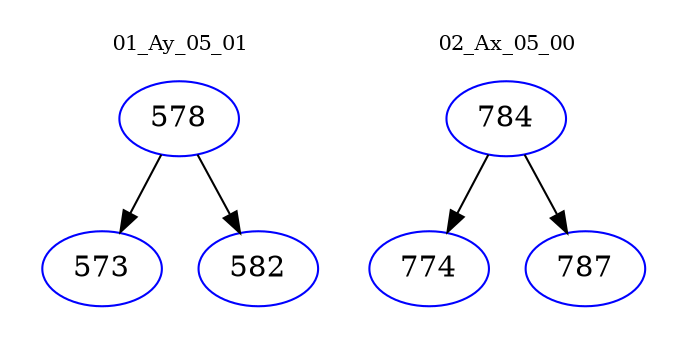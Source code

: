 digraph{
subgraph cluster_0 {
color = white
label = "01_Ay_05_01";
fontsize=10;
T0_578 [label="578", color="blue"]
T0_578 -> T0_573 [color="black"]
T0_573 [label="573", color="blue"]
T0_578 -> T0_582 [color="black"]
T0_582 [label="582", color="blue"]
}
subgraph cluster_1 {
color = white
label = "02_Ax_05_00";
fontsize=10;
T1_784 [label="784", color="blue"]
T1_784 -> T1_774 [color="black"]
T1_774 [label="774", color="blue"]
T1_784 -> T1_787 [color="black"]
T1_787 [label="787", color="blue"]
}
}
